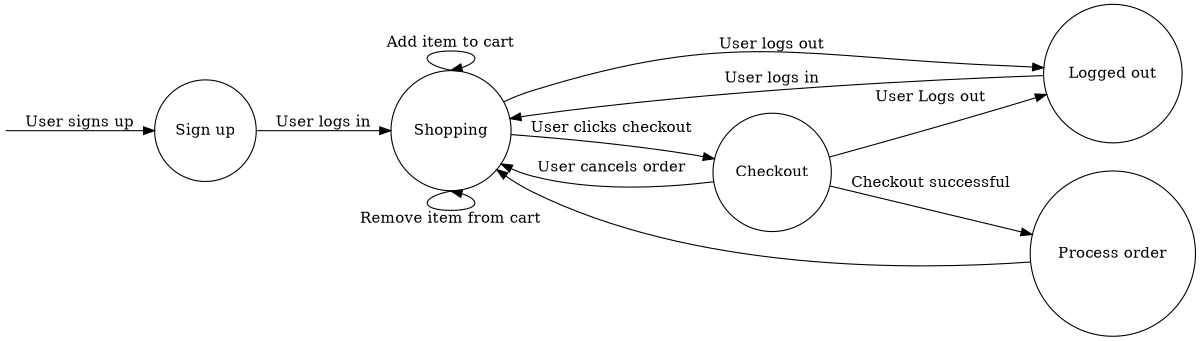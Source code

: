 digraph eshopping {
rankdir=LR;
size="8,5";
overlap=false;
// node [shape = doublecircle];
node [shape = circle];
begin [label= "", shape=none,height=.0,width=.0];
begin -> "Sign up" [label = "User signs up"];
"Sign up" -> "Shopping" [label = "User logs in"];
"Logged out" -> Shopping [ label = "User logs in" ];
Shopping:n -> Shopping:n [label = "Add item to cart"];
Shopping:s -> Shopping:s [label = "Remove item from cart"];
Shopping -> Checkout [label = "User clicks checkout"];
Shopping -> "Logged out" [label = "User logs out"];
Checkout -> Shopping [label = "User cancels order"];
Checkout -> "Logged out" [label = "User Logs out"];
Checkout -> "Process order" [label = "Checkout successful"];
"Process order" -> "Shopping";


}

